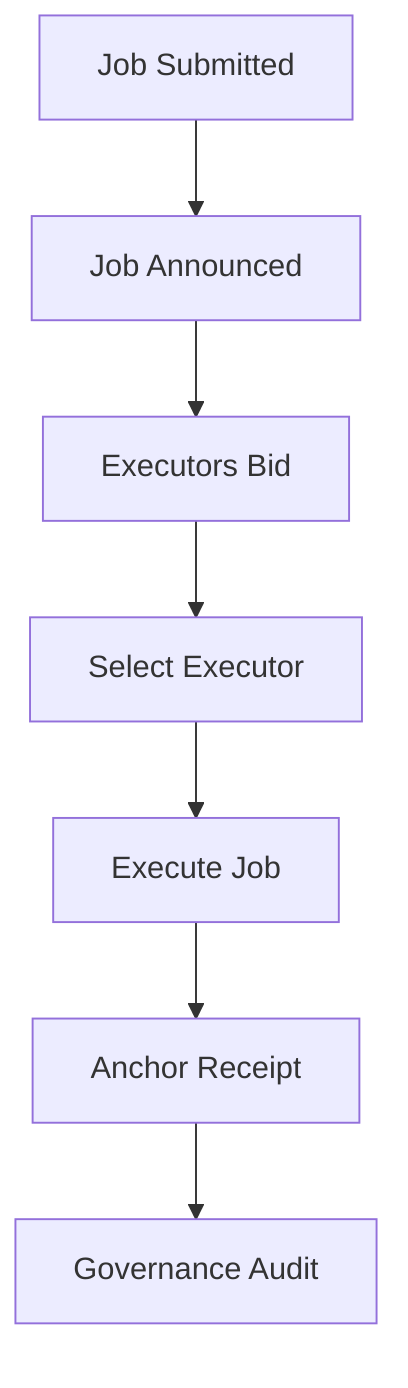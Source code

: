 flowchart TD
    A[Job Submitted] --> B[Job Announced]
    B --> C[Executors Bid]
    C --> D[Select Executor]
    D --> E[Execute Job]
    E --> F[Anchor Receipt]
    F --> G[Governance Audit]